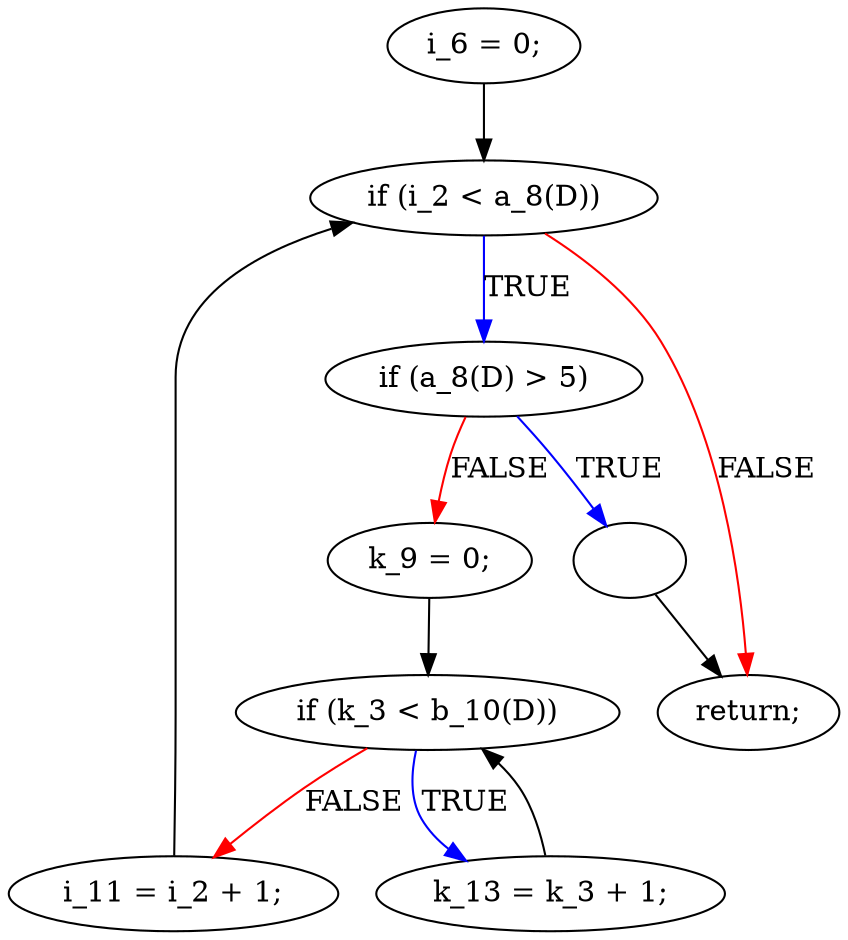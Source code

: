 digraph { // mcdc016b
    A2 [label="i_6 = 0;"];
    A3 [label="if (a_8(D) > 5)"];
    A4 [label=""];
    A5 [label="k_9 = 0;"];
    A6 [label="k_13 = k_3 + 1;"];
    A7 [label="if (k_3 < b_10(D))"];
    A8 [label="i_11 = i_2 + 1;"];
    A9 [label="if (i_2 < a_8(D))"];
    A10 [label="return;"];
    A2 -> A9 [label="", color="black"];
    A3 -> A4 [label="TRUE", color="blue"];
    A3 -> A5 [label="FALSE", color="red"];
    A4 -> A10 [label="", color="black"];
    A5 -> A7 [label="", color="black"];
    A6 -> A7 [label="", color="black"];
    A7 -> A6 [label="TRUE", color="blue"];
    A7 -> A8 [label="FALSE", color="red"];
    A8 -> A9 [label="", color="black"];
    A9 -> A3 [label="TRUE", color="blue"];
    A9 -> A10 [label="FALSE", color="red"];
}
